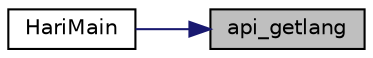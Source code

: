 digraph "api_getlang"
{
 // LATEX_PDF_SIZE
  edge [fontname="Helvetica",fontsize="10",labelfontname="Helvetica",labelfontsize="10"];
  node [fontname="Helvetica",fontsize="10",shape=record];
  rankdir="RL";
  Node1 [label="api_getlang",height=0.2,width=0.4,color="black", fillcolor="grey75", style="filled", fontcolor="black",tooltip="現在の言語モードを表示します"];
  Node1 -> Node2 [dir="back",color="midnightblue",fontsize="10",style="solid",fontname="Helvetica"];
  Node2 [label="HariMain",height=0.2,width=0.4,color="black", fillcolor="white", style="filled",URL="$chklang_8c.html#a3bfd04b86eb41bd7301c75a3df6a89e0",tooltip=" "];
}
